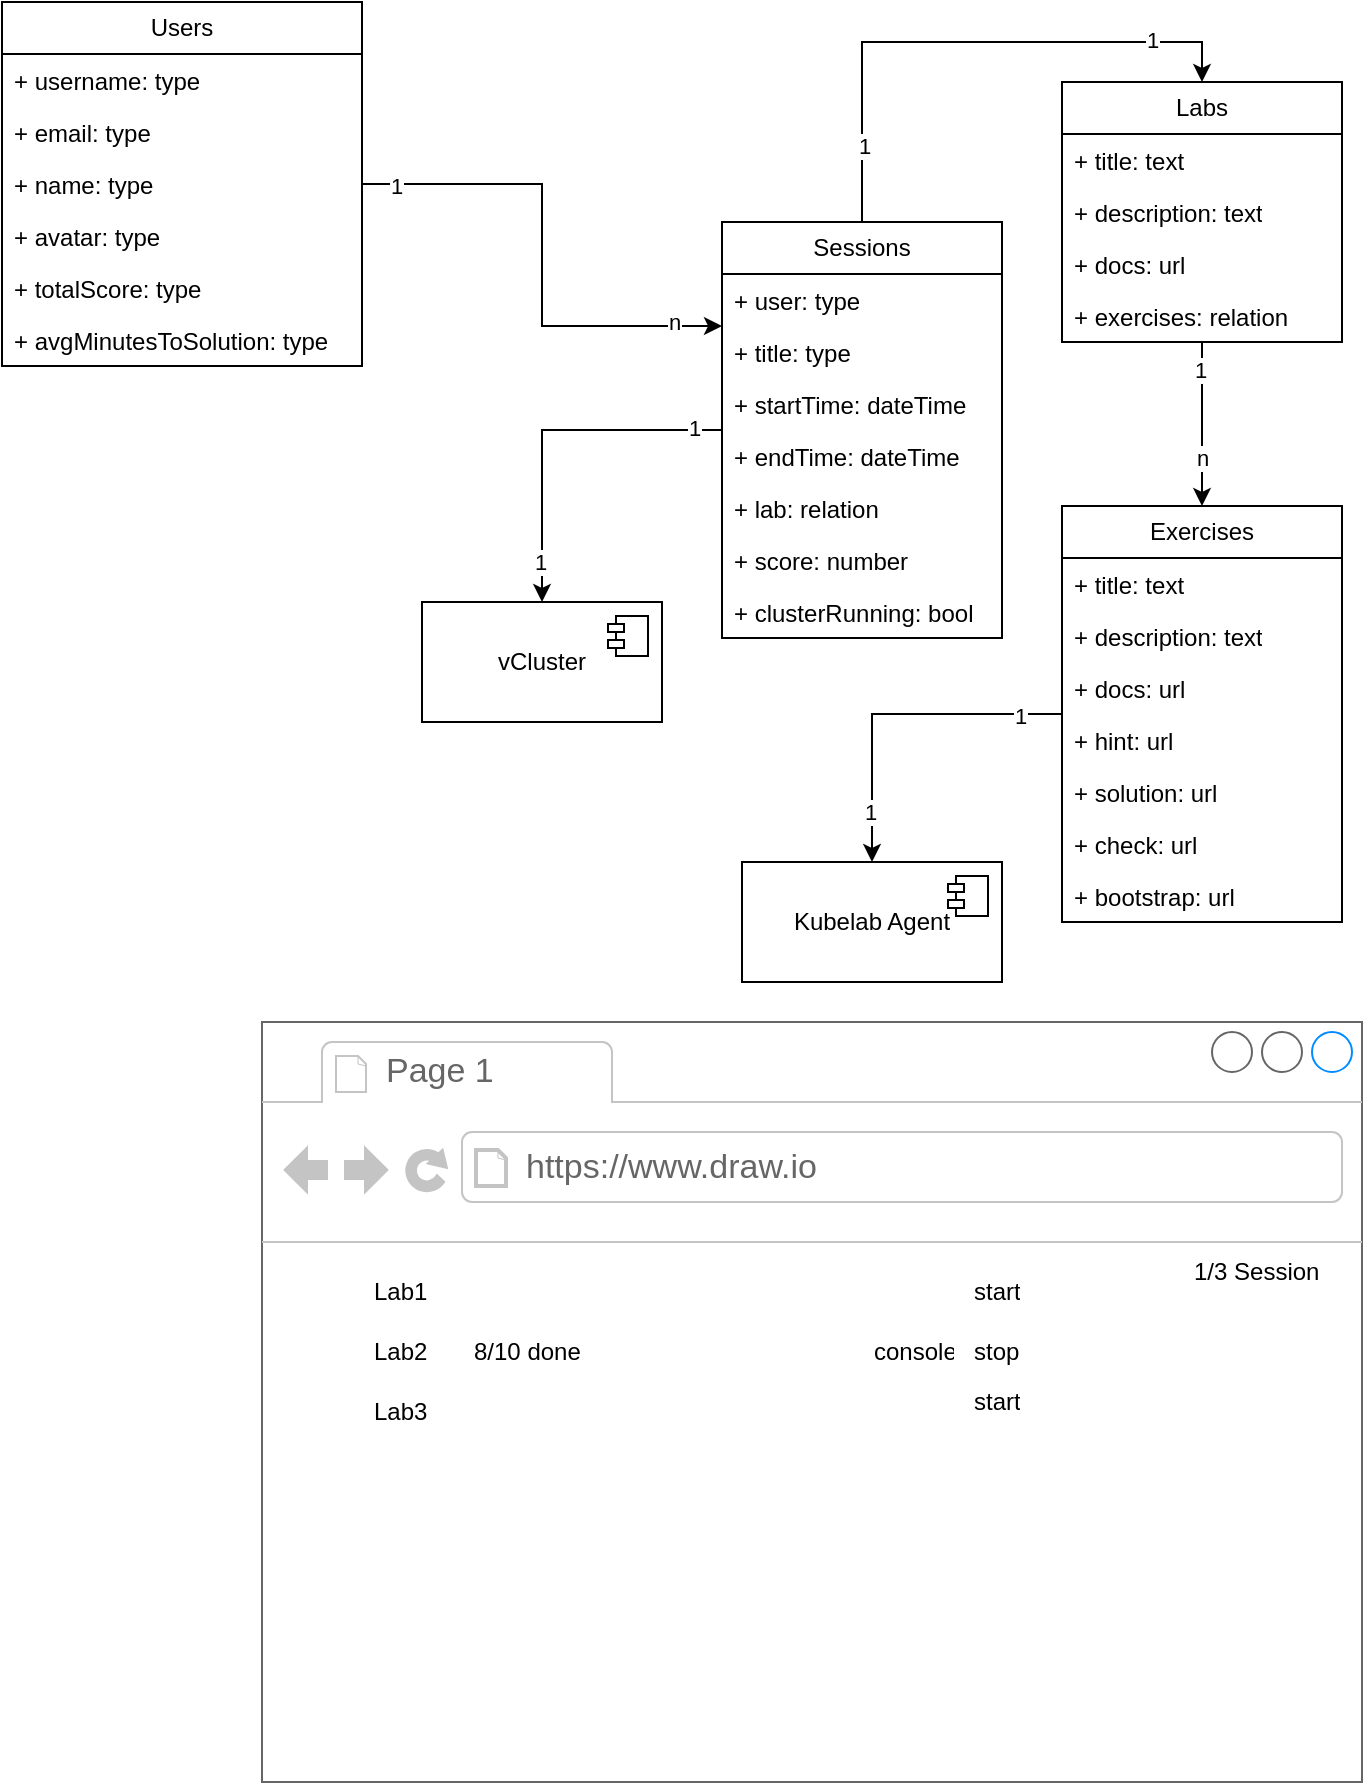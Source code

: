 <mxfile version="21.3.7" type="device">
  <diagram name="Page-1" id="WUQg41ddvhskJoTHI96X">
    <mxGraphModel dx="935" dy="954" grid="1" gridSize="10" guides="1" tooltips="1" connect="1" arrows="1" fold="1" page="1" pageScale="1" pageWidth="850" pageHeight="1100" math="0" shadow="0">
      <root>
        <mxCell id="0" />
        <mxCell id="1" parent="0" />
        <mxCell id="UOWZPONmYOvx8WyAluzy-37" style="edgeStyle=orthogonalEdgeStyle;rounded=0;orthogonalLoop=1;jettySize=auto;html=1;entryX=0;entryY=0.25;entryDx=0;entryDy=0;" parent="1" source="UOWZPONmYOvx8WyAluzy-5" target="UOWZPONmYOvx8WyAluzy-9" edge="1">
          <mxGeometry relative="1" as="geometry" />
        </mxCell>
        <mxCell id="UOWZPONmYOvx8WyAluzy-38" value="1" style="edgeLabel;html=1;align=center;verticalAlign=middle;resizable=0;points=[];" parent="UOWZPONmYOvx8WyAluzy-37" vertex="1" connectable="0">
          <mxGeometry x="-0.863" y="-1" relative="1" as="geometry">
            <mxPoint as="offset" />
          </mxGeometry>
        </mxCell>
        <mxCell id="UOWZPONmYOvx8WyAluzy-39" value="n" style="edgeLabel;html=1;align=center;verticalAlign=middle;resizable=0;points=[];" parent="UOWZPONmYOvx8WyAluzy-37" vertex="1" connectable="0">
          <mxGeometry x="0.806" y="2" relative="1" as="geometry">
            <mxPoint as="offset" />
          </mxGeometry>
        </mxCell>
        <mxCell id="UOWZPONmYOvx8WyAluzy-5" value="Users" style="swimlane;fontStyle=0;childLayout=stackLayout;horizontal=1;startSize=26;fillColor=none;horizontalStack=0;resizeParent=1;resizeParentMax=0;resizeLast=0;collapsible=1;marginBottom=0;whiteSpace=wrap;html=1;" parent="1" vertex="1">
          <mxGeometry x="100" y="100" width="180" height="182" as="geometry" />
        </mxCell>
        <mxCell id="UOWZPONmYOvx8WyAluzy-6" value="+ username: type" style="text;strokeColor=none;fillColor=none;align=left;verticalAlign=top;spacingLeft=4;spacingRight=4;overflow=hidden;rotatable=0;points=[[0,0.5],[1,0.5]];portConstraint=eastwest;whiteSpace=wrap;html=1;" parent="UOWZPONmYOvx8WyAluzy-5" vertex="1">
          <mxGeometry y="26" width="180" height="26" as="geometry" />
        </mxCell>
        <mxCell id="7reBWwmH2FoituciZp9q-1" value="+ email: type" style="text;strokeColor=none;fillColor=none;align=left;verticalAlign=top;spacingLeft=4;spacingRight=4;overflow=hidden;rotatable=0;points=[[0,0.5],[1,0.5]];portConstraint=eastwest;whiteSpace=wrap;html=1;" vertex="1" parent="UOWZPONmYOvx8WyAluzy-5">
          <mxGeometry y="52" width="180" height="26" as="geometry" />
        </mxCell>
        <mxCell id="7reBWwmH2FoituciZp9q-2" value="+ name: type" style="text;strokeColor=none;fillColor=none;align=left;verticalAlign=top;spacingLeft=4;spacingRight=4;overflow=hidden;rotatable=0;points=[[0,0.5],[1,0.5]];portConstraint=eastwest;whiteSpace=wrap;html=1;" vertex="1" parent="UOWZPONmYOvx8WyAluzy-5">
          <mxGeometry y="78" width="180" height="26" as="geometry" />
        </mxCell>
        <mxCell id="7reBWwmH2FoituciZp9q-3" value="+ avatar: type" style="text;strokeColor=none;fillColor=none;align=left;verticalAlign=top;spacingLeft=4;spacingRight=4;overflow=hidden;rotatable=0;points=[[0,0.5],[1,0.5]];portConstraint=eastwest;whiteSpace=wrap;html=1;" vertex="1" parent="UOWZPONmYOvx8WyAluzy-5">
          <mxGeometry y="104" width="180" height="26" as="geometry" />
        </mxCell>
        <mxCell id="7reBWwmH2FoituciZp9q-4" value="+ totalScore: type" style="text;strokeColor=none;fillColor=none;align=left;verticalAlign=top;spacingLeft=4;spacingRight=4;overflow=hidden;rotatable=0;points=[[0,0.5],[1,0.5]];portConstraint=eastwest;whiteSpace=wrap;html=1;" vertex="1" parent="UOWZPONmYOvx8WyAluzy-5">
          <mxGeometry y="130" width="180" height="26" as="geometry" />
        </mxCell>
        <mxCell id="7reBWwmH2FoituciZp9q-5" value="+ avgMinutesToSolution: type" style="text;strokeColor=none;fillColor=none;align=left;verticalAlign=top;spacingLeft=4;spacingRight=4;overflow=hidden;rotatable=0;points=[[0,0.5],[1,0.5]];portConstraint=eastwest;whiteSpace=wrap;html=1;" vertex="1" parent="UOWZPONmYOvx8WyAluzy-5">
          <mxGeometry y="156" width="180" height="26" as="geometry" />
        </mxCell>
        <mxCell id="UOWZPONmYOvx8WyAluzy-25" style="edgeStyle=orthogonalEdgeStyle;rounded=0;orthogonalLoop=1;jettySize=auto;html=1;exitX=0.5;exitY=0;exitDx=0;exitDy=0;entryX=0.5;entryY=0;entryDx=0;entryDy=0;" parent="1" source="UOWZPONmYOvx8WyAluzy-9" target="UOWZPONmYOvx8WyAluzy-17" edge="1">
          <mxGeometry relative="1" as="geometry" />
        </mxCell>
        <mxCell id="UOWZPONmYOvx8WyAluzy-29" value="1" style="edgeLabel;html=1;align=center;verticalAlign=middle;resizable=0;points=[];" parent="UOWZPONmYOvx8WyAluzy-25" vertex="1" connectable="0">
          <mxGeometry x="0.677" y="1" relative="1" as="geometry">
            <mxPoint as="offset" />
          </mxGeometry>
        </mxCell>
        <mxCell id="UOWZPONmYOvx8WyAluzy-30" value="1" style="edgeLabel;html=1;align=center;verticalAlign=middle;resizable=0;points=[];" parent="UOWZPONmYOvx8WyAluzy-25" vertex="1" connectable="0">
          <mxGeometry x="-0.725" y="-1" relative="1" as="geometry">
            <mxPoint as="offset" />
          </mxGeometry>
        </mxCell>
        <mxCell id="UOWZPONmYOvx8WyAluzy-31" style="edgeStyle=orthogonalEdgeStyle;rounded=0;orthogonalLoop=1;jettySize=auto;html=1;entryX=0.5;entryY=0;entryDx=0;entryDy=0;" parent="1" source="UOWZPONmYOvx8WyAluzy-21" target="UOWZPONmYOvx8WyAluzy-13" edge="1">
          <mxGeometry relative="1" as="geometry" />
        </mxCell>
        <mxCell id="UOWZPONmYOvx8WyAluzy-32" value="1" style="edgeLabel;html=1;align=center;verticalAlign=middle;resizable=0;points=[];" parent="UOWZPONmYOvx8WyAluzy-31" vertex="1" connectable="0">
          <mxGeometry x="0.707" y="-1" relative="1" as="geometry">
            <mxPoint as="offset" />
          </mxGeometry>
        </mxCell>
        <mxCell id="UOWZPONmYOvx8WyAluzy-33" value="1" style="edgeLabel;html=1;align=center;verticalAlign=middle;resizable=0;points=[];" parent="UOWZPONmYOvx8WyAluzy-31" vertex="1" connectable="0">
          <mxGeometry x="-0.75" y="1" relative="1" as="geometry">
            <mxPoint as="offset" />
          </mxGeometry>
        </mxCell>
        <mxCell id="UOWZPONmYOvx8WyAluzy-34" style="edgeStyle=orthogonalEdgeStyle;rounded=0;orthogonalLoop=1;jettySize=auto;html=1;entryX=0.5;entryY=0;entryDx=0;entryDy=0;" parent="1" source="UOWZPONmYOvx8WyAluzy-9" target="UOWZPONmYOvx8WyAluzy-15" edge="1">
          <mxGeometry relative="1" as="geometry" />
        </mxCell>
        <mxCell id="UOWZPONmYOvx8WyAluzy-35" value="1" style="edgeLabel;html=1;align=center;verticalAlign=middle;resizable=0;points=[];" parent="UOWZPONmYOvx8WyAluzy-34" vertex="1" connectable="0">
          <mxGeometry x="-0.838" y="-1" relative="1" as="geometry">
            <mxPoint as="offset" />
          </mxGeometry>
        </mxCell>
        <mxCell id="UOWZPONmYOvx8WyAluzy-36" value="1" style="edgeLabel;html=1;align=center;verticalAlign=middle;resizable=0;points=[];" parent="UOWZPONmYOvx8WyAluzy-34" vertex="1" connectable="0">
          <mxGeometry x="0.773" y="-1" relative="1" as="geometry">
            <mxPoint as="offset" />
          </mxGeometry>
        </mxCell>
        <mxCell id="UOWZPONmYOvx8WyAluzy-9" value="Sessions" style="swimlane;fontStyle=0;childLayout=stackLayout;horizontal=1;startSize=26;fillColor=none;horizontalStack=0;resizeParent=1;resizeParentMax=0;resizeLast=0;collapsible=1;marginBottom=0;whiteSpace=wrap;html=1;" parent="1" vertex="1">
          <mxGeometry x="460" y="210" width="140" height="208" as="geometry" />
        </mxCell>
        <mxCell id="UOWZPONmYOvx8WyAluzy-10" value="+ user: type" style="text;strokeColor=none;fillColor=none;align=left;verticalAlign=top;spacingLeft=4;spacingRight=4;overflow=hidden;rotatable=0;points=[[0,0.5],[1,0.5]];portConstraint=eastwest;whiteSpace=wrap;html=1;" parent="UOWZPONmYOvx8WyAluzy-9" vertex="1">
          <mxGeometry y="26" width="140" height="26" as="geometry" />
        </mxCell>
        <mxCell id="7reBWwmH2FoituciZp9q-6" value="+ title: type" style="text;strokeColor=none;fillColor=none;align=left;verticalAlign=top;spacingLeft=4;spacingRight=4;overflow=hidden;rotatable=0;points=[[0,0.5],[1,0.5]];portConstraint=eastwest;whiteSpace=wrap;html=1;" vertex="1" parent="UOWZPONmYOvx8WyAluzy-9">
          <mxGeometry y="52" width="140" height="26" as="geometry" />
        </mxCell>
        <mxCell id="7reBWwmH2FoituciZp9q-7" value="+ startTime: dateTime" style="text;strokeColor=none;fillColor=none;align=left;verticalAlign=top;spacingLeft=4;spacingRight=4;overflow=hidden;rotatable=0;points=[[0,0.5],[1,0.5]];portConstraint=eastwest;whiteSpace=wrap;html=1;" vertex="1" parent="UOWZPONmYOvx8WyAluzy-9">
          <mxGeometry y="78" width="140" height="26" as="geometry" />
        </mxCell>
        <mxCell id="7reBWwmH2FoituciZp9q-8" value="+ endTime: dateTime" style="text;strokeColor=none;fillColor=none;align=left;verticalAlign=top;spacingLeft=4;spacingRight=4;overflow=hidden;rotatable=0;points=[[0,0.5],[1,0.5]];portConstraint=eastwest;whiteSpace=wrap;html=1;" vertex="1" parent="UOWZPONmYOvx8WyAluzy-9">
          <mxGeometry y="104" width="140" height="26" as="geometry" />
        </mxCell>
        <mxCell id="7reBWwmH2FoituciZp9q-9" value="+ lab: relation" style="text;strokeColor=none;fillColor=none;align=left;verticalAlign=top;spacingLeft=4;spacingRight=4;overflow=hidden;rotatable=0;points=[[0,0.5],[1,0.5]];portConstraint=eastwest;whiteSpace=wrap;html=1;" vertex="1" parent="UOWZPONmYOvx8WyAluzy-9">
          <mxGeometry y="130" width="140" height="26" as="geometry" />
        </mxCell>
        <mxCell id="7reBWwmH2FoituciZp9q-10" value="+ score: number" style="text;strokeColor=none;fillColor=none;align=left;verticalAlign=top;spacingLeft=4;spacingRight=4;overflow=hidden;rotatable=0;points=[[0,0.5],[1,0.5]];portConstraint=eastwest;whiteSpace=wrap;html=1;" vertex="1" parent="UOWZPONmYOvx8WyAluzy-9">
          <mxGeometry y="156" width="140" height="26" as="geometry" />
        </mxCell>
        <mxCell id="7reBWwmH2FoituciZp9q-11" value="+ clusterRunning: bool" style="text;strokeColor=none;fillColor=none;align=left;verticalAlign=top;spacingLeft=4;spacingRight=4;overflow=hidden;rotatable=0;points=[[0,0.5],[1,0.5]];portConstraint=eastwest;whiteSpace=wrap;html=1;" vertex="1" parent="UOWZPONmYOvx8WyAluzy-9">
          <mxGeometry y="182" width="140" height="26" as="geometry" />
        </mxCell>
        <mxCell id="UOWZPONmYOvx8WyAluzy-13" value="Kubelab Agent" style="html=1;dropTarget=0;whiteSpace=wrap;" parent="1" vertex="1">
          <mxGeometry x="470" y="530" width="130" height="60" as="geometry" />
        </mxCell>
        <mxCell id="UOWZPONmYOvx8WyAluzy-14" value="" style="shape=module;jettyWidth=8;jettyHeight=4;" parent="UOWZPONmYOvx8WyAluzy-13" vertex="1">
          <mxGeometry x="1" width="20" height="20" relative="1" as="geometry">
            <mxPoint x="-27" y="7" as="offset" />
          </mxGeometry>
        </mxCell>
        <mxCell id="UOWZPONmYOvx8WyAluzy-15" value="vCluster" style="html=1;dropTarget=0;whiteSpace=wrap;" parent="1" vertex="1">
          <mxGeometry x="310" y="400" width="120" height="60" as="geometry" />
        </mxCell>
        <mxCell id="UOWZPONmYOvx8WyAluzy-16" value="" style="shape=module;jettyWidth=8;jettyHeight=4;" parent="UOWZPONmYOvx8WyAluzy-15" vertex="1">
          <mxGeometry x="1" width="20" height="20" relative="1" as="geometry">
            <mxPoint x="-27" y="7" as="offset" />
          </mxGeometry>
        </mxCell>
        <mxCell id="UOWZPONmYOvx8WyAluzy-26" style="edgeStyle=orthogonalEdgeStyle;rounded=0;orthogonalLoop=1;jettySize=auto;html=1;entryX=0.5;entryY=0;entryDx=0;entryDy=0;" parent="1" source="UOWZPONmYOvx8WyAluzy-17" target="UOWZPONmYOvx8WyAluzy-21" edge="1">
          <mxGeometry relative="1" as="geometry" />
        </mxCell>
        <mxCell id="UOWZPONmYOvx8WyAluzy-27" value="n" style="edgeLabel;html=1;align=center;verticalAlign=middle;resizable=0;points=[];" parent="UOWZPONmYOvx8WyAluzy-26" vertex="1" connectable="0">
          <mxGeometry x="0.417" relative="1" as="geometry">
            <mxPoint as="offset" />
          </mxGeometry>
        </mxCell>
        <mxCell id="UOWZPONmYOvx8WyAluzy-28" value="1" style="edgeLabel;html=1;align=center;verticalAlign=middle;resizable=0;points=[];" parent="UOWZPONmYOvx8WyAluzy-26" vertex="1" connectable="0">
          <mxGeometry x="-0.667" y="-1" relative="1" as="geometry">
            <mxPoint as="offset" />
          </mxGeometry>
        </mxCell>
        <mxCell id="UOWZPONmYOvx8WyAluzy-17" value="Labs" style="swimlane;fontStyle=0;childLayout=stackLayout;horizontal=1;startSize=26;fillColor=none;horizontalStack=0;resizeParent=1;resizeParentMax=0;resizeLast=0;collapsible=1;marginBottom=0;whiteSpace=wrap;html=1;" parent="1" vertex="1">
          <mxGeometry x="630" y="140" width="140" height="130" as="geometry" />
        </mxCell>
        <mxCell id="UOWZPONmYOvx8WyAluzy-18" value="+ title: text" style="text;strokeColor=none;fillColor=none;align=left;verticalAlign=top;spacingLeft=4;spacingRight=4;overflow=hidden;rotatable=0;points=[[0,0.5],[1,0.5]];portConstraint=eastwest;whiteSpace=wrap;html=1;" parent="UOWZPONmYOvx8WyAluzy-17" vertex="1">
          <mxGeometry y="26" width="140" height="26" as="geometry" />
        </mxCell>
        <mxCell id="7reBWwmH2FoituciZp9q-14" value="+ description: text" style="text;strokeColor=none;fillColor=none;align=left;verticalAlign=top;spacingLeft=4;spacingRight=4;overflow=hidden;rotatable=0;points=[[0,0.5],[1,0.5]];portConstraint=eastwest;whiteSpace=wrap;html=1;" vertex="1" parent="UOWZPONmYOvx8WyAluzy-17">
          <mxGeometry y="52" width="140" height="26" as="geometry" />
        </mxCell>
        <mxCell id="7reBWwmH2FoituciZp9q-15" value="+ docs: url" style="text;strokeColor=none;fillColor=none;align=left;verticalAlign=top;spacingLeft=4;spacingRight=4;overflow=hidden;rotatable=0;points=[[0,0.5],[1,0.5]];portConstraint=eastwest;whiteSpace=wrap;html=1;" vertex="1" parent="UOWZPONmYOvx8WyAluzy-17">
          <mxGeometry y="78" width="140" height="26" as="geometry" />
        </mxCell>
        <mxCell id="7reBWwmH2FoituciZp9q-16" value="+ exercises: relation" style="text;strokeColor=none;fillColor=none;align=left;verticalAlign=top;spacingLeft=4;spacingRight=4;overflow=hidden;rotatable=0;points=[[0,0.5],[1,0.5]];portConstraint=eastwest;whiteSpace=wrap;html=1;" vertex="1" parent="UOWZPONmYOvx8WyAluzy-17">
          <mxGeometry y="104" width="140" height="26" as="geometry" />
        </mxCell>
        <mxCell id="UOWZPONmYOvx8WyAluzy-21" value="Exercises" style="swimlane;fontStyle=0;childLayout=stackLayout;horizontal=1;startSize=26;fillColor=none;horizontalStack=0;resizeParent=1;resizeParentMax=0;resizeLast=0;collapsible=1;marginBottom=0;whiteSpace=wrap;html=1;" parent="1" vertex="1">
          <mxGeometry x="630" y="352" width="140" height="208" as="geometry" />
        </mxCell>
        <mxCell id="UOWZPONmYOvx8WyAluzy-24" value="+ title: text" style="text;strokeColor=none;fillColor=none;align=left;verticalAlign=top;spacingLeft=4;spacingRight=4;overflow=hidden;rotatable=0;points=[[0,0.5],[1,0.5]];portConstraint=eastwest;whiteSpace=wrap;html=1;" parent="UOWZPONmYOvx8WyAluzy-21" vertex="1">
          <mxGeometry y="26" width="140" height="26" as="geometry" />
        </mxCell>
        <mxCell id="7reBWwmH2FoituciZp9q-13" value="+ description: text" style="text;strokeColor=none;fillColor=none;align=left;verticalAlign=top;spacingLeft=4;spacingRight=4;overflow=hidden;rotatable=0;points=[[0,0.5],[1,0.5]];portConstraint=eastwest;whiteSpace=wrap;html=1;" vertex="1" parent="UOWZPONmYOvx8WyAluzy-21">
          <mxGeometry y="52" width="140" height="26" as="geometry" />
        </mxCell>
        <mxCell id="7reBWwmH2FoituciZp9q-12" value="+ docs: url" style="text;strokeColor=none;fillColor=none;align=left;verticalAlign=top;spacingLeft=4;spacingRight=4;overflow=hidden;rotatable=0;points=[[0,0.5],[1,0.5]];portConstraint=eastwest;whiteSpace=wrap;html=1;" vertex="1" parent="UOWZPONmYOvx8WyAluzy-21">
          <mxGeometry y="78" width="140" height="26" as="geometry" />
        </mxCell>
        <mxCell id="UOWZPONmYOvx8WyAluzy-41" value="+ hint: url" style="text;strokeColor=none;fillColor=none;align=left;verticalAlign=top;spacingLeft=4;spacingRight=4;overflow=hidden;rotatable=0;points=[[0,0.5],[1,0.5]];portConstraint=eastwest;whiteSpace=wrap;html=1;" parent="UOWZPONmYOvx8WyAluzy-21" vertex="1">
          <mxGeometry y="104" width="140" height="26" as="geometry" />
        </mxCell>
        <mxCell id="UOWZPONmYOvx8WyAluzy-42" value="+ solution: url" style="text;strokeColor=none;fillColor=none;align=left;verticalAlign=top;spacingLeft=4;spacingRight=4;overflow=hidden;rotatable=0;points=[[0,0.5],[1,0.5]];portConstraint=eastwest;whiteSpace=wrap;html=1;" parent="UOWZPONmYOvx8WyAluzy-21" vertex="1">
          <mxGeometry y="130" width="140" height="26" as="geometry" />
        </mxCell>
        <mxCell id="UOWZPONmYOvx8WyAluzy-43" value="+ check: url" style="text;strokeColor=none;fillColor=none;align=left;verticalAlign=top;spacingLeft=4;spacingRight=4;overflow=hidden;rotatable=0;points=[[0,0.5],[1,0.5]];portConstraint=eastwest;whiteSpace=wrap;html=1;" parent="UOWZPONmYOvx8WyAluzy-21" vertex="1">
          <mxGeometry y="156" width="140" height="26" as="geometry" />
        </mxCell>
        <mxCell id="UOWZPONmYOvx8WyAluzy-44" value="+ bootstrap: url" style="text;strokeColor=none;fillColor=none;align=left;verticalAlign=top;spacingLeft=4;spacingRight=4;overflow=hidden;rotatable=0;points=[[0,0.5],[1,0.5]];portConstraint=eastwest;whiteSpace=wrap;html=1;" parent="UOWZPONmYOvx8WyAluzy-21" vertex="1">
          <mxGeometry y="182" width="140" height="26" as="geometry" />
        </mxCell>
        <mxCell id="UOWZPONmYOvx8WyAluzy-45" value="" style="strokeWidth=1;shadow=0;dashed=0;align=center;html=1;shape=mxgraph.mockup.containers.browserWindow;rSize=0;strokeColor=#666666;strokeColor2=#008cff;strokeColor3=#c4c4c4;mainText=,;recursiveResize=0;" parent="1" vertex="1">
          <mxGeometry x="230" y="610" width="550" height="380" as="geometry" />
        </mxCell>
        <mxCell id="UOWZPONmYOvx8WyAluzy-46" value="Page 1" style="strokeWidth=1;shadow=0;dashed=0;align=center;html=1;shape=mxgraph.mockup.containers.anchor;fontSize=17;fontColor=#666666;align=left;whiteSpace=wrap;" parent="UOWZPONmYOvx8WyAluzy-45" vertex="1">
          <mxGeometry x="60" y="12" width="110" height="26" as="geometry" />
        </mxCell>
        <mxCell id="UOWZPONmYOvx8WyAluzy-47" value="https://www.draw.io" style="strokeWidth=1;shadow=0;dashed=0;align=center;html=1;shape=mxgraph.mockup.containers.anchor;rSize=0;fontSize=17;fontColor=#666666;align=left;" parent="UOWZPONmYOvx8WyAluzy-45" vertex="1">
          <mxGeometry x="130" y="60" width="250" height="26" as="geometry" />
        </mxCell>
        <mxCell id="UOWZPONmYOvx8WyAluzy-48" value="Lab1" style="text;strokeColor=none;fillColor=none;align=left;verticalAlign=middle;spacingLeft=4;spacingRight=4;overflow=hidden;points=[[0,0.5],[1,0.5]];portConstraint=eastwest;rotatable=0;whiteSpace=wrap;html=1;" parent="UOWZPONmYOvx8WyAluzy-45" vertex="1">
          <mxGeometry x="50" y="120" width="80" height="30" as="geometry" />
        </mxCell>
        <mxCell id="UOWZPONmYOvx8WyAluzy-49" value="Lab2" style="text;strokeColor=none;fillColor=none;align=left;verticalAlign=middle;spacingLeft=4;spacingRight=4;overflow=hidden;points=[[0,0.5],[1,0.5]];portConstraint=eastwest;rotatable=0;whiteSpace=wrap;html=1;" parent="UOWZPONmYOvx8WyAluzy-45" vertex="1">
          <mxGeometry x="50" y="150" width="80" height="30" as="geometry" />
        </mxCell>
        <mxCell id="UOWZPONmYOvx8WyAluzy-50" value="Lab3" style="text;strokeColor=none;fillColor=none;align=left;verticalAlign=middle;spacingLeft=4;spacingRight=4;overflow=hidden;points=[[0,0.5],[1,0.5]];portConstraint=eastwest;rotatable=0;whiteSpace=wrap;html=1;" parent="UOWZPONmYOvx8WyAluzy-45" vertex="1">
          <mxGeometry x="50" y="180" width="80" height="30" as="geometry" />
        </mxCell>
        <mxCell id="UOWZPONmYOvx8WyAluzy-51" value="start" style="text;strokeColor=none;fillColor=none;align=left;verticalAlign=middle;spacingLeft=4;spacingRight=4;overflow=hidden;points=[[0,0.5],[1,0.5]];portConstraint=eastwest;rotatable=0;whiteSpace=wrap;html=1;" parent="UOWZPONmYOvx8WyAluzy-45" vertex="1">
          <mxGeometry x="350" y="120" width="40" height="30" as="geometry" />
        </mxCell>
        <mxCell id="UOWZPONmYOvx8WyAluzy-52" value="stop" style="text;strokeColor=none;fillColor=none;align=left;verticalAlign=middle;spacingLeft=4;spacingRight=4;overflow=hidden;points=[[0,0.5],[1,0.5]];portConstraint=eastwest;rotatable=0;whiteSpace=wrap;html=1;" parent="UOWZPONmYOvx8WyAluzy-45" vertex="1">
          <mxGeometry x="350" y="150" width="40" height="30" as="geometry" />
        </mxCell>
        <mxCell id="UOWZPONmYOvx8WyAluzy-53" value="console" style="text;strokeColor=none;fillColor=none;align=left;verticalAlign=middle;spacingLeft=4;spacingRight=4;overflow=hidden;points=[[0,0.5],[1,0.5]];portConstraint=eastwest;rotatable=0;whiteSpace=wrap;html=1;" parent="UOWZPONmYOvx8WyAluzy-45" vertex="1">
          <mxGeometry x="300" y="150" width="50" height="30" as="geometry" />
        </mxCell>
        <mxCell id="UOWZPONmYOvx8WyAluzy-54" value="1/3 Session" style="text;strokeColor=none;fillColor=none;align=left;verticalAlign=middle;spacingLeft=4;spacingRight=4;overflow=hidden;points=[[0,0.5],[1,0.5]];portConstraint=eastwest;rotatable=0;whiteSpace=wrap;html=1;" parent="UOWZPONmYOvx8WyAluzy-45" vertex="1">
          <mxGeometry x="460" y="110" width="80" height="30" as="geometry" />
        </mxCell>
        <mxCell id="UOWZPONmYOvx8WyAluzy-55" value="start" style="text;strokeColor=none;fillColor=none;align=left;verticalAlign=middle;spacingLeft=4;spacingRight=4;overflow=hidden;points=[[0,0.5],[1,0.5]];portConstraint=eastwest;rotatable=0;whiteSpace=wrap;html=1;" parent="UOWZPONmYOvx8WyAluzy-45" vertex="1">
          <mxGeometry x="350" y="175" width="40" height="30" as="geometry" />
        </mxCell>
        <mxCell id="UOWZPONmYOvx8WyAluzy-56" value="8/10 done" style="text;strokeColor=none;fillColor=none;align=left;verticalAlign=middle;spacingLeft=4;spacingRight=4;overflow=hidden;points=[[0,0.5],[1,0.5]];portConstraint=eastwest;rotatable=0;whiteSpace=wrap;html=1;" parent="UOWZPONmYOvx8WyAluzy-45" vertex="1">
          <mxGeometry x="100" y="150" width="70" height="30" as="geometry" />
        </mxCell>
      </root>
    </mxGraphModel>
  </diagram>
</mxfile>
